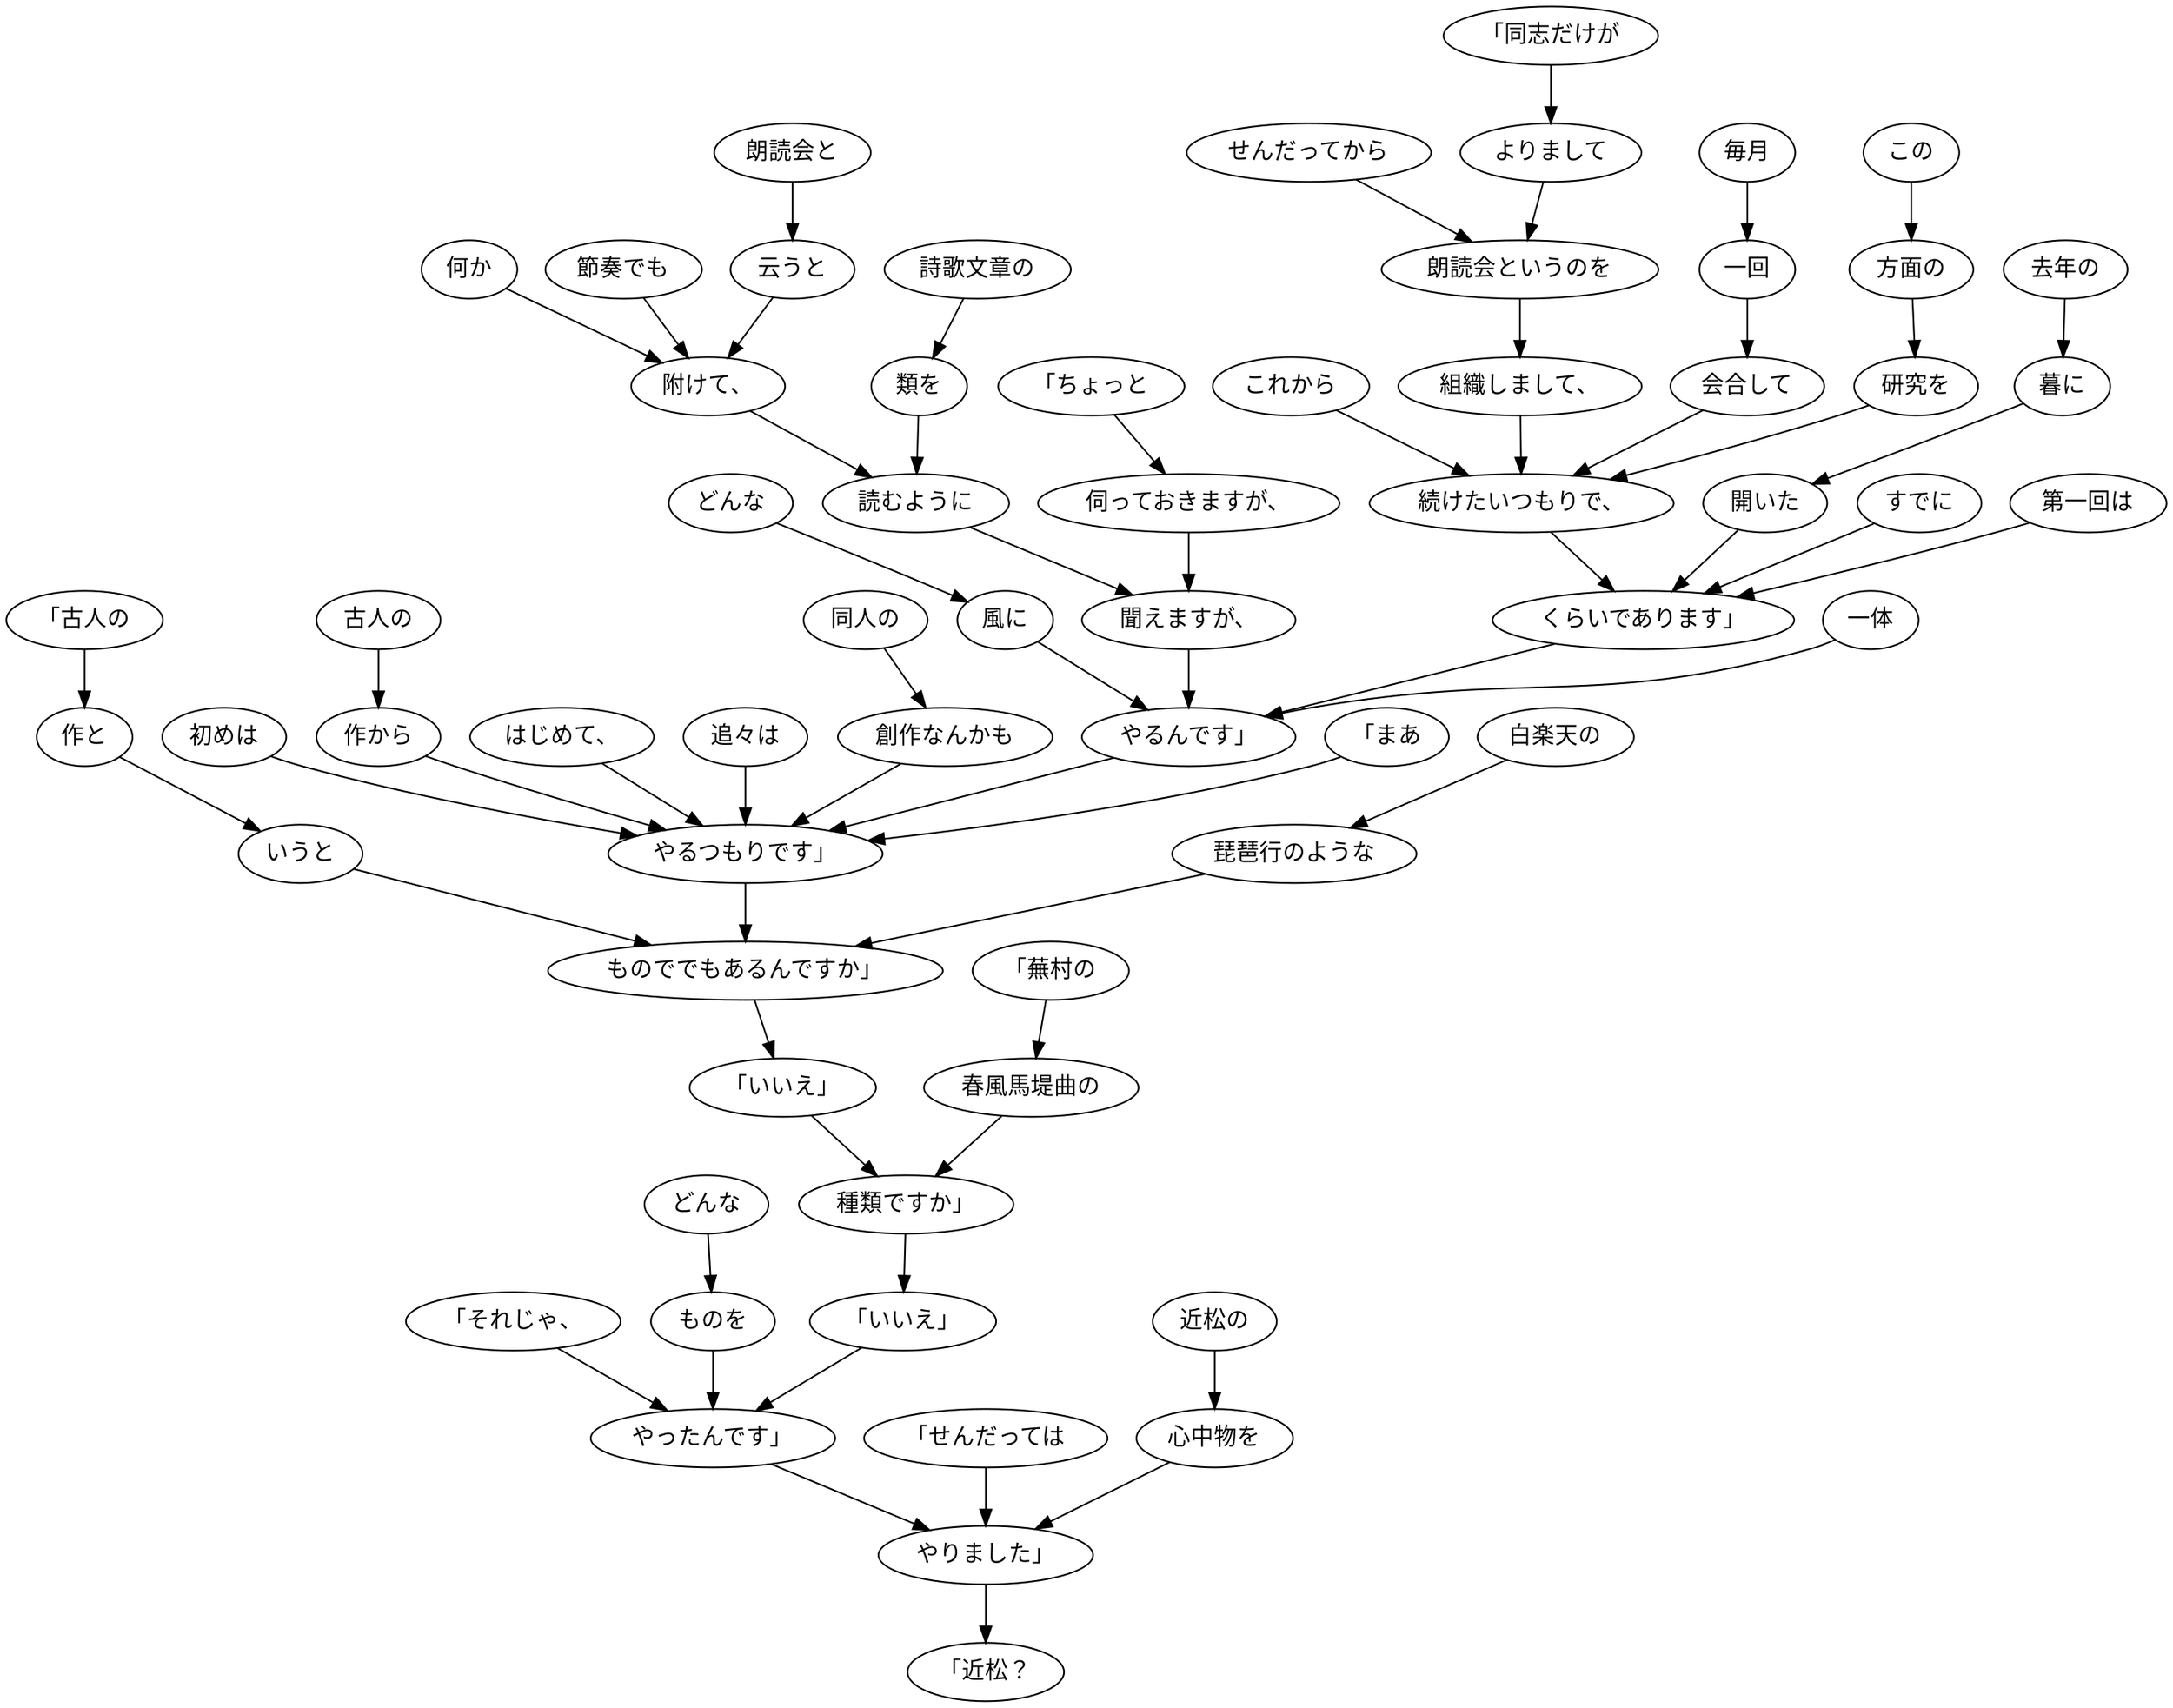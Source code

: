 digraph graph802 {
	node0 [label="「同志だけが"];
	node1 [label="よりまして"];
	node2 [label="せんだってから"];
	node3 [label="朗読会というのを"];
	node4 [label="組織しまして、"];
	node5 [label="毎月"];
	node6 [label="一回"];
	node7 [label="会合して"];
	node8 [label="この"];
	node9 [label="方面の"];
	node10 [label="研究を"];
	node11 [label="これから"];
	node12 [label="続けたいつもりで、"];
	node13 [label="すでに"];
	node14 [label="第一回は"];
	node15 [label="去年の"];
	node16 [label="暮に"];
	node17 [label="開いた"];
	node18 [label="くらいであります」"];
	node19 [label="「ちょっと"];
	node20 [label="伺っておきますが、"];
	node21 [label="朗読会と"];
	node22 [label="云うと"];
	node23 [label="何か"];
	node24 [label="節奏でも"];
	node25 [label="附けて、"];
	node26 [label="詩歌文章の"];
	node27 [label="類を"];
	node28 [label="読むように"];
	node29 [label="聞えますが、"];
	node30 [label="一体"];
	node31 [label="どんな"];
	node32 [label="風に"];
	node33 [label="やるんです」"];
	node34 [label="「まあ"];
	node35 [label="初めは"];
	node36 [label="古人の"];
	node37 [label="作から"];
	node38 [label="はじめて、"];
	node39 [label="追々は"];
	node40 [label="同人の"];
	node41 [label="創作なんかも"];
	node42 [label="やるつもりです」"];
	node43 [label="「古人の"];
	node44 [label="作と"];
	node45 [label="いうと"];
	node46 [label="白楽天の"];
	node47 [label="琵琶行のような"];
	node48 [label="ものででもあるんですか」"];
	node49 [label="「いいえ」"];
	node50 [label="「蕪村の"];
	node51 [label="春風馬堤曲の"];
	node52 [label="種類ですか」"];
	node53 [label="「いいえ」"];
	node54 [label="「それじゃ、"];
	node55 [label="どんな"];
	node56 [label="ものを"];
	node57 [label="やったんです」"];
	node58 [label="「せんだっては"];
	node59 [label="近松の"];
	node60 [label="心中物を"];
	node61 [label="やりました」"];
	node62 [label="「近松？"];
	node0 -> node1;
	node1 -> node3;
	node2 -> node3;
	node3 -> node4;
	node4 -> node12;
	node5 -> node6;
	node6 -> node7;
	node7 -> node12;
	node8 -> node9;
	node9 -> node10;
	node10 -> node12;
	node11 -> node12;
	node12 -> node18;
	node13 -> node18;
	node14 -> node18;
	node15 -> node16;
	node16 -> node17;
	node17 -> node18;
	node18 -> node33;
	node19 -> node20;
	node20 -> node29;
	node21 -> node22;
	node22 -> node25;
	node23 -> node25;
	node24 -> node25;
	node25 -> node28;
	node26 -> node27;
	node27 -> node28;
	node28 -> node29;
	node29 -> node33;
	node30 -> node33;
	node31 -> node32;
	node32 -> node33;
	node33 -> node42;
	node34 -> node42;
	node35 -> node42;
	node36 -> node37;
	node37 -> node42;
	node38 -> node42;
	node39 -> node42;
	node40 -> node41;
	node41 -> node42;
	node42 -> node48;
	node43 -> node44;
	node44 -> node45;
	node45 -> node48;
	node46 -> node47;
	node47 -> node48;
	node48 -> node49;
	node49 -> node52;
	node50 -> node51;
	node51 -> node52;
	node52 -> node53;
	node53 -> node57;
	node54 -> node57;
	node55 -> node56;
	node56 -> node57;
	node57 -> node61;
	node58 -> node61;
	node59 -> node60;
	node60 -> node61;
	node61 -> node62;
}
